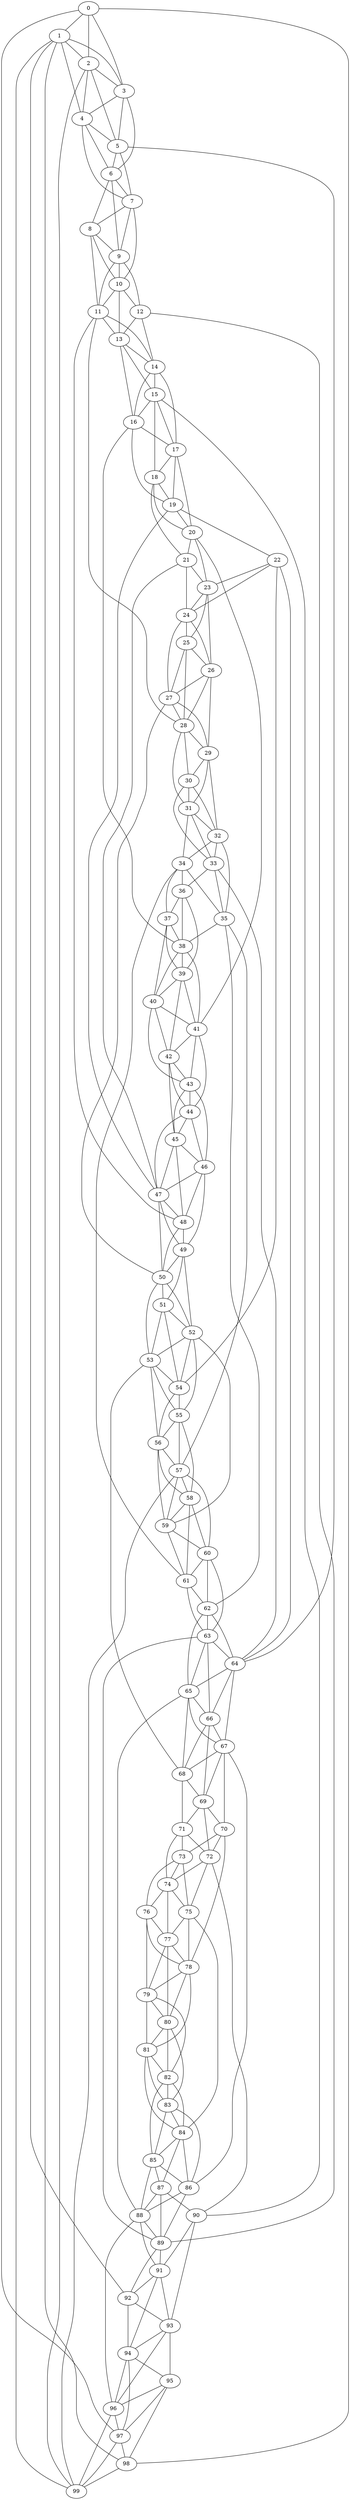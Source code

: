 strict graph "watts_strogatz_graph(100,6,0.1)" {
0;
1;
2;
3;
4;
5;
6;
7;
8;
9;
10;
11;
12;
13;
14;
15;
16;
17;
18;
19;
20;
21;
22;
23;
24;
25;
26;
27;
28;
29;
30;
31;
32;
33;
34;
35;
36;
37;
38;
39;
40;
41;
42;
43;
44;
45;
46;
47;
48;
49;
50;
51;
52;
53;
54;
55;
56;
57;
58;
59;
60;
61;
62;
63;
64;
65;
66;
67;
68;
69;
70;
71;
72;
73;
74;
75;
76;
77;
78;
79;
80;
81;
82;
83;
84;
85;
86;
87;
88;
89;
90;
91;
92;
93;
94;
95;
96;
97;
98;
99;
0 -- 1  [is_available=True, prob="1.0"];
0 -- 2  [is_available=True, prob="0.511772341317"];
0 -- 3  [is_available=True, prob="1.0"];
0 -- 97  [is_available=True, prob="0.185180831128"];
0 -- 98  [is_available=True, prob="0.444609900067"];
1 -- 2  [is_available=True, prob="1.0"];
1 -- 99  [is_available=True, prob="1.0"];
1 -- 4  [is_available=True, prob="0.882876457168"];
1 -- 98  [is_available=True, prob="1.0"];
1 -- 3  [is_available=True, prob="1.0"];
1 -- 92  [is_available=True, prob="1.0"];
2 -- 3  [is_available=True, prob="1.0"];
2 -- 4  [is_available=True, prob="1.0"];
2 -- 5  [is_available=True, prob="0.575356404802"];
2 -- 99  [is_available=True, prob="0.393063175968"];
3 -- 4  [is_available=True, prob="0.783836023363"];
3 -- 5  [is_available=True, prob="0.798086507952"];
3 -- 6  [is_available=True, prob="0.837047114904"];
4 -- 5  [is_available=True, prob="0.456313492008"];
4 -- 6  [is_available=True, prob="0.770327326313"];
4 -- 7  [is_available=True, prob="0.352412503276"];
5 -- 64  [is_available=True, prob="0.180294464233"];
5 -- 6  [is_available=True, prob="0.709138020258"];
5 -- 7  [is_available=True, prob="0.485149057575"];
6 -- 7  [is_available=True, prob="0.543584362339"];
6 -- 8  [is_available=True, prob="0.516478800679"];
6 -- 9  [is_available=True, prob="0.850936517679"];
7 -- 8  [is_available=True, prob="0.761067655008"];
7 -- 9  [is_available=True, prob="0.503478876613"];
7 -- 10  [is_available=True, prob="1.0"];
8 -- 9  [is_available=True, prob="1.0"];
8 -- 10  [is_available=True, prob="0.271341215705"];
8 -- 11  [is_available=True, prob="0.392463774115"];
9 -- 10  [is_available=True, prob="1.0"];
9 -- 11  [is_available=True, prob="0.48926575019"];
9 -- 12  [is_available=True, prob="1.0"];
10 -- 11  [is_available=True, prob="0.0468854884037"];
10 -- 12  [is_available=True, prob="0.506310876206"];
10 -- 13  [is_available=True, prob="0.462706614226"];
11 -- 13  [is_available=True, prob="0.281944459374"];
11 -- 14  [is_available=True, prob="0.538427556821"];
11 -- 48  [is_available=True, prob="1.0"];
11 -- 28  [is_available=True, prob="0.49919320992"];
12 -- 13  [is_available=True, prob="1.0"];
12 -- 14  [is_available=True, prob="1.0"];
12 -- 89  [is_available=True, prob="0.814017222384"];
13 -- 14  [is_available=True, prob="0.336461592997"];
13 -- 15  [is_available=True, prob="0.619548643629"];
13 -- 16  [is_available=True, prob="0.720599347562"];
14 -- 15  [is_available=True, prob="0.536652105469"];
14 -- 16  [is_available=True, prob="0.0368132119405"];
14 -- 17  [is_available=True, prob="0.952849223637"];
15 -- 16  [is_available=True, prob="1.0"];
15 -- 17  [is_available=True, prob="0.455826209471"];
15 -- 18  [is_available=True, prob="0.160904258515"];
15 -- 90  [is_available=True, prob="0.618473061313"];
16 -- 38  [is_available=True, prob="0.0828358793702"];
16 -- 17  [is_available=True, prob="0.734542158649"];
16 -- 19  [is_available=True, prob="0.462521640117"];
17 -- 18  [is_available=True, prob="0.998561904273"];
17 -- 19  [is_available=True, prob="1.0"];
17 -- 20  [is_available=True, prob="0.539055534512"];
18 -- 19  [is_available=True, prob="0.518996595828"];
18 -- 20  [is_available=True, prob="1.0"];
18 -- 21  [is_available=True, prob="0.910353642831"];
19 -- 47  [is_available=True, prob="0.279948273616"];
19 -- 20  [is_available=True, prob="1.0"];
19 -- 22  [is_available=True, prob="0.897326743178"];
20 -- 41  [is_available=True, prob="0.0573959018937"];
20 -- 21  [is_available=True, prob="0.807143947891"];
20 -- 23  [is_available=True, prob="1.0"];
21 -- 47  [is_available=True, prob="0.126554820575"];
21 -- 23  [is_available=True, prob="0.105309392842"];
21 -- 24  [is_available=True, prob="1.0"];
22 -- 64  [is_available=True, prob="0.782694711371"];
22 -- 54  [is_available=True, prob="0.428051311001"];
22 -- 23  [is_available=True, prob="0.898411723899"];
22 -- 24  [is_available=True, prob="1.0"];
23 -- 24  [is_available=True, prob="0.325782685395"];
23 -- 25  [is_available=True, prob="0.842413343127"];
23 -- 26  [is_available=True, prob="0.51040496145"];
24 -- 25  [is_available=True, prob="0.171870260732"];
24 -- 26  [is_available=True, prob="0.897778137225"];
24 -- 27  [is_available=True, prob="1.0"];
25 -- 26  [is_available=True, prob="0.880482487936"];
25 -- 27  [is_available=True, prob="0.770954801916"];
25 -- 28  [is_available=True, prob="0.673312427881"];
26 -- 27  [is_available=True, prob="0.844385761224"];
26 -- 28  [is_available=True, prob="0.316789915962"];
26 -- 29  [is_available=True, prob="1.0"];
27 -- 50  [is_available=True, prob="0.707042180264"];
27 -- 28  [is_available=True, prob="0.34129811675"];
27 -- 29  [is_available=True, prob="0.887808750778"];
28 -- 29  [is_available=True, prob="0.507255169481"];
28 -- 30  [is_available=True, prob="0.72933219687"];
28 -- 31  [is_available=True, prob="1.0"];
29 -- 32  [is_available=True, prob="0.294746351959"];
29 -- 30  [is_available=True, prob="0.265998363104"];
29 -- 31  [is_available=True, prob="0.529606015221"];
30 -- 32  [is_available=True, prob="0.15334155815"];
30 -- 33  [is_available=True, prob="0.666474939858"];
30 -- 31  [is_available=True, prob="0.47208479363"];
31 -- 32  [is_available=True, prob="0.63653209729"];
31 -- 33  [is_available=True, prob="0.202322086602"];
31 -- 34  [is_available=True, prob="0.573875430124"];
32 -- 33  [is_available=True, prob="0.872849747008"];
32 -- 34  [is_available=True, prob="0.891191707342"];
32 -- 35  [is_available=True, prob="0.696588786343"];
33 -- 64  [is_available=True, prob="0.97028267946"];
33 -- 35  [is_available=True, prob="0.36892803842"];
33 -- 36  [is_available=True, prob="0.573489512882"];
34 -- 35  [is_available=True, prob="0.0616382953682"];
34 -- 36  [is_available=True, prob="1.0"];
34 -- 37  [is_available=True, prob="1.0"];
34 -- 61  [is_available=True, prob="0.972079276595"];
35 -- 38  [is_available=True, prob="0.314800382934"];
35 -- 57  [is_available=True, prob="1.0"];
35 -- 62  [is_available=True, prob="0.784786061893"];
36 -- 37  [is_available=True, prob="1.0"];
36 -- 38  [is_available=True, prob="0.112552485683"];
36 -- 39  [is_available=True, prob="0.360552129237"];
37 -- 38  [is_available=True, prob="0.58414265792"];
37 -- 39  [is_available=True, prob="1.0"];
37 -- 40  [is_available=True, prob="0.880389831304"];
38 -- 39  [is_available=True, prob="0.540008129765"];
38 -- 40  [is_available=True, prob="0.502772879766"];
38 -- 41  [is_available=True, prob="0.938046975805"];
39 -- 40  [is_available=True, prob="0.389970687804"];
39 -- 41  [is_available=True, prob="0.74104496303"];
39 -- 42  [is_available=True, prob="1.0"];
40 -- 41  [is_available=True, prob="0.824504508859"];
40 -- 42  [is_available=True, prob="0.381346832293"];
40 -- 43  [is_available=True, prob="1.0"];
41 -- 42  [is_available=True, prob="0.583093392554"];
41 -- 43  [is_available=True, prob="0.339212685051"];
41 -- 44  [is_available=True, prob="1.0"];
42 -- 43  [is_available=True, prob="1.0"];
42 -- 44  [is_available=True, prob="0.570285109964"];
42 -- 45  [is_available=True, prob="0.60575470299"];
43 -- 44  [is_available=True, prob="0.433402941212"];
43 -- 45  [is_available=True, prob="0.88212878233"];
43 -- 46  [is_available=True, prob="1.0"];
44 -- 45  [is_available=True, prob="0.197241070681"];
44 -- 46  [is_available=True, prob="0.744026081112"];
44 -- 47  [is_available=True, prob="0.73300879348"];
45 -- 46  [is_available=True, prob="0.19371974926"];
45 -- 47  [is_available=True, prob="0.952617313433"];
45 -- 48  [is_available=True, prob="0.180146412247"];
46 -- 47  [is_available=True, prob="0.851272972155"];
46 -- 48  [is_available=True, prob="0.513548060713"];
46 -- 49  [is_available=True, prob="0.951850112178"];
47 -- 48  [is_available=True, prob="0.64525161455"];
47 -- 49  [is_available=True, prob="0.502540573665"];
47 -- 50  [is_available=True, prob="1.0"];
48 -- 49  [is_available=True, prob="1.0"];
48 -- 50  [is_available=True, prob="0.878067939785"];
49 -- 50  [is_available=True, prob="0.757033751763"];
49 -- 51  [is_available=True, prob="0.986810335861"];
49 -- 52  [is_available=True, prob="0.822270127724"];
50 -- 51  [is_available=True, prob="0.518785850211"];
50 -- 52  [is_available=True, prob="0.427827531186"];
50 -- 53  [is_available=True, prob="0.539531325222"];
51 -- 52  [is_available=True, prob="0.744962375827"];
51 -- 53  [is_available=True, prob="0.275869645387"];
51 -- 54  [is_available=True, prob="1.0"];
52 -- 53  [is_available=True, prob="0.542243124997"];
52 -- 54  [is_available=True, prob="0.245234740869"];
52 -- 55  [is_available=True, prob="1.0"];
52 -- 59  [is_available=True, prob="0.693711894708"];
53 -- 68  [is_available=True, prob="0.107931223686"];
53 -- 54  [is_available=True, prob="0.287904532223"];
53 -- 55  [is_available=True, prob="1.0"];
53 -- 56  [is_available=True, prob="1.0"];
54 -- 55  [is_available=True, prob="0.843107916492"];
54 -- 56  [is_available=True, prob="0.330045177464"];
55 -- 56  [is_available=True, prob="1.0"];
55 -- 57  [is_available=True, prob="0.398842991334"];
55 -- 58  [is_available=True, prob="0.868725104254"];
56 -- 57  [is_available=True, prob="0.979419696564"];
56 -- 58  [is_available=True, prob="1.0"];
56 -- 59  [is_available=True, prob="0.474192585533"];
57 -- 99  [is_available=True, prob="0.22350176089"];
57 -- 58  [is_available=True, prob="0.99800014065"];
57 -- 59  [is_available=True, prob="0.401879611455"];
57 -- 60  [is_available=True, prob="0.719665073627"];
58 -- 59  [is_available=True, prob="0.695931619408"];
58 -- 60  [is_available=True, prob="0.579163948447"];
58 -- 61  [is_available=True, prob="1.0"];
59 -- 60  [is_available=True, prob="0.409161602526"];
59 -- 61  [is_available=True, prob="1.0"];
60 -- 61  [is_available=True, prob="0.427545787526"];
60 -- 62  [is_available=True, prob="0.297257810425"];
60 -- 63  [is_available=True, prob="0.406841381075"];
61 -- 62  [is_available=True, prob="1.0"];
61 -- 63  [is_available=True, prob="0.0173359735458"];
62 -- 64  [is_available=True, prob="1.0"];
62 -- 65  [is_available=True, prob="1.0"];
62 -- 63  [is_available=True, prob="1.0"];
63 -- 64  [is_available=True, prob="0.967433099449"];
63 -- 65  [is_available=True, prob="0.788366585219"];
63 -- 66  [is_available=True, prob="0.990358612389"];
63 -- 89  [is_available=True, prob="0.88252930053"];
64 -- 65  [is_available=True, prob="1.0"];
64 -- 66  [is_available=True, prob="0.287694186071"];
64 -- 67  [is_available=True, prob="0.504828691514"];
65 -- 66  [is_available=True, prob="0.778327673274"];
65 -- 67  [is_available=True, prob="1.0"];
65 -- 68  [is_available=True, prob="1.0"];
65 -- 88  [is_available=True, prob="0.19581831501"];
66 -- 67  [is_available=True, prob="0.531187175812"];
66 -- 68  [is_available=True, prob="0.257103533546"];
66 -- 69  [is_available=True, prob="0.500838855833"];
67 -- 68  [is_available=True, prob="1.0"];
67 -- 69  [is_available=True, prob="0.550575312005"];
67 -- 70  [is_available=True, prob="0.133996714179"];
67 -- 86  [is_available=True, prob="0.677522544433"];
68 -- 69  [is_available=True, prob="1.0"];
68 -- 71  [is_available=True, prob="1.0"];
69 -- 70  [is_available=True, prob="1.0"];
69 -- 71  [is_available=True, prob="1.0"];
69 -- 72  [is_available=True, prob="0.0714396344993"];
70 -- 72  [is_available=True, prob="0.405563779769"];
70 -- 73  [is_available=True, prob="0.588413380693"];
70 -- 78  [is_available=True, prob="0.424503449254"];
71 -- 72  [is_available=True, prob="0.312264444337"];
71 -- 73  [is_available=True, prob="0.546209570372"];
71 -- 74  [is_available=True, prob="0.73017713139"];
72 -- 74  [is_available=True, prob="0.956217762908"];
72 -- 75  [is_available=True, prob="0.621574695477"];
72 -- 90  [is_available=True, prob="0.335708156833"];
73 -- 74  [is_available=True, prob="0.189292706101"];
73 -- 75  [is_available=True, prob="0.552516416909"];
73 -- 76  [is_available=True, prob="0.323050928745"];
74 -- 75  [is_available=True, prob="0.0905253885915"];
74 -- 76  [is_available=True, prob="0.288259568731"];
74 -- 77  [is_available=True, prob="0.575718029441"];
75 -- 77  [is_available=True, prob="0.514504055179"];
75 -- 78  [is_available=True, prob="0.756912725826"];
75 -- 84  [is_available=True, prob="0.519529190134"];
76 -- 77  [is_available=True, prob="0.644304835565"];
76 -- 78  [is_available=True, prob="0.779892919884"];
76 -- 79  [is_available=True, prob="1.0"];
77 -- 78  [is_available=True, prob="0.686900209763"];
77 -- 79  [is_available=True, prob="0.586631137078"];
77 -- 80  [is_available=True, prob="0.0712399368737"];
78 -- 79  [is_available=True, prob="0.744591063919"];
78 -- 80  [is_available=True, prob="1.0"];
78 -- 81  [is_available=True, prob="0.481840647754"];
79 -- 80  [is_available=True, prob="1.0"];
79 -- 81  [is_available=True, prob="1.0"];
79 -- 82  [is_available=True, prob="0.711232793406"];
80 -- 81  [is_available=True, prob="0.660064753737"];
80 -- 82  [is_available=True, prob="0.0206808160183"];
80 -- 83  [is_available=True, prob="1.0"];
81 -- 82  [is_available=True, prob="1.0"];
81 -- 83  [is_available=True, prob="0.605657015616"];
81 -- 84  [is_available=True, prob="0.300166405335"];
82 -- 83  [is_available=True, prob="0.139026353708"];
82 -- 84  [is_available=True, prob="0.794385802704"];
82 -- 85  [is_available=True, prob="0.607627809853"];
83 -- 84  [is_available=True, prob="0.692086650145"];
83 -- 85  [is_available=True, prob="1.0"];
83 -- 86  [is_available=True, prob="0.317013269166"];
84 -- 85  [is_available=True, prob="0.698393887513"];
84 -- 86  [is_available=True, prob="0.350506941697"];
84 -- 87  [is_available=True, prob="0.182840155061"];
85 -- 86  [is_available=True, prob="0.941862823971"];
85 -- 87  [is_available=True, prob="0.375322309392"];
85 -- 88  [is_available=True, prob="0.408378237574"];
86 -- 88  [is_available=True, prob="0.829404322231"];
86 -- 89  [is_available=True, prob="0.194562699132"];
87 -- 88  [is_available=True, prob="1.0"];
87 -- 89  [is_available=True, prob="1.0"];
87 -- 90  [is_available=True, prob="1.0"];
88 -- 96  [is_available=True, prob="0.858735988982"];
88 -- 89  [is_available=True, prob="0.856213597972"];
88 -- 91  [is_available=True, prob="0.473167797996"];
89 -- 91  [is_available=True, prob="0.531676225883"];
89 -- 92  [is_available=True, prob="0.863293691251"];
90 -- 91  [is_available=True, prob="0.291935958259"];
90 -- 93  [is_available=True, prob="0.127355307888"];
91 -- 92  [is_available=True, prob="0.998606516539"];
91 -- 93  [is_available=True, prob="0.358723290214"];
91 -- 94  [is_available=True, prob="0.395725017031"];
92 -- 93  [is_available=True, prob="0.765546562872"];
92 -- 94  [is_available=True, prob="1.0"];
93 -- 96  [is_available=True, prob="0.945255485618"];
93 -- 94  [is_available=True, prob="1.0"];
93 -- 95  [is_available=True, prob="0.49127459576"];
94 -- 96  [is_available=True, prob="0.904195874574"];
94 -- 97  [is_available=True, prob="0.597421841853"];
94 -- 95  [is_available=True, prob="0.628911842836"];
95 -- 96  [is_available=True, prob="0.952122894649"];
95 -- 97  [is_available=True, prob="0.550048437732"];
95 -- 98  [is_available=True, prob="0.235815806933"];
96 -- 97  [is_available=True, prob="0.281725587603"];
96 -- 99  [is_available=True, prob="1.0"];
97 -- 98  [is_available=True, prob="0.138200373012"];
97 -- 99  [is_available=True, prob="1.0"];
98 -- 99  [is_available=True, prob="0.0680597517917"];
}
